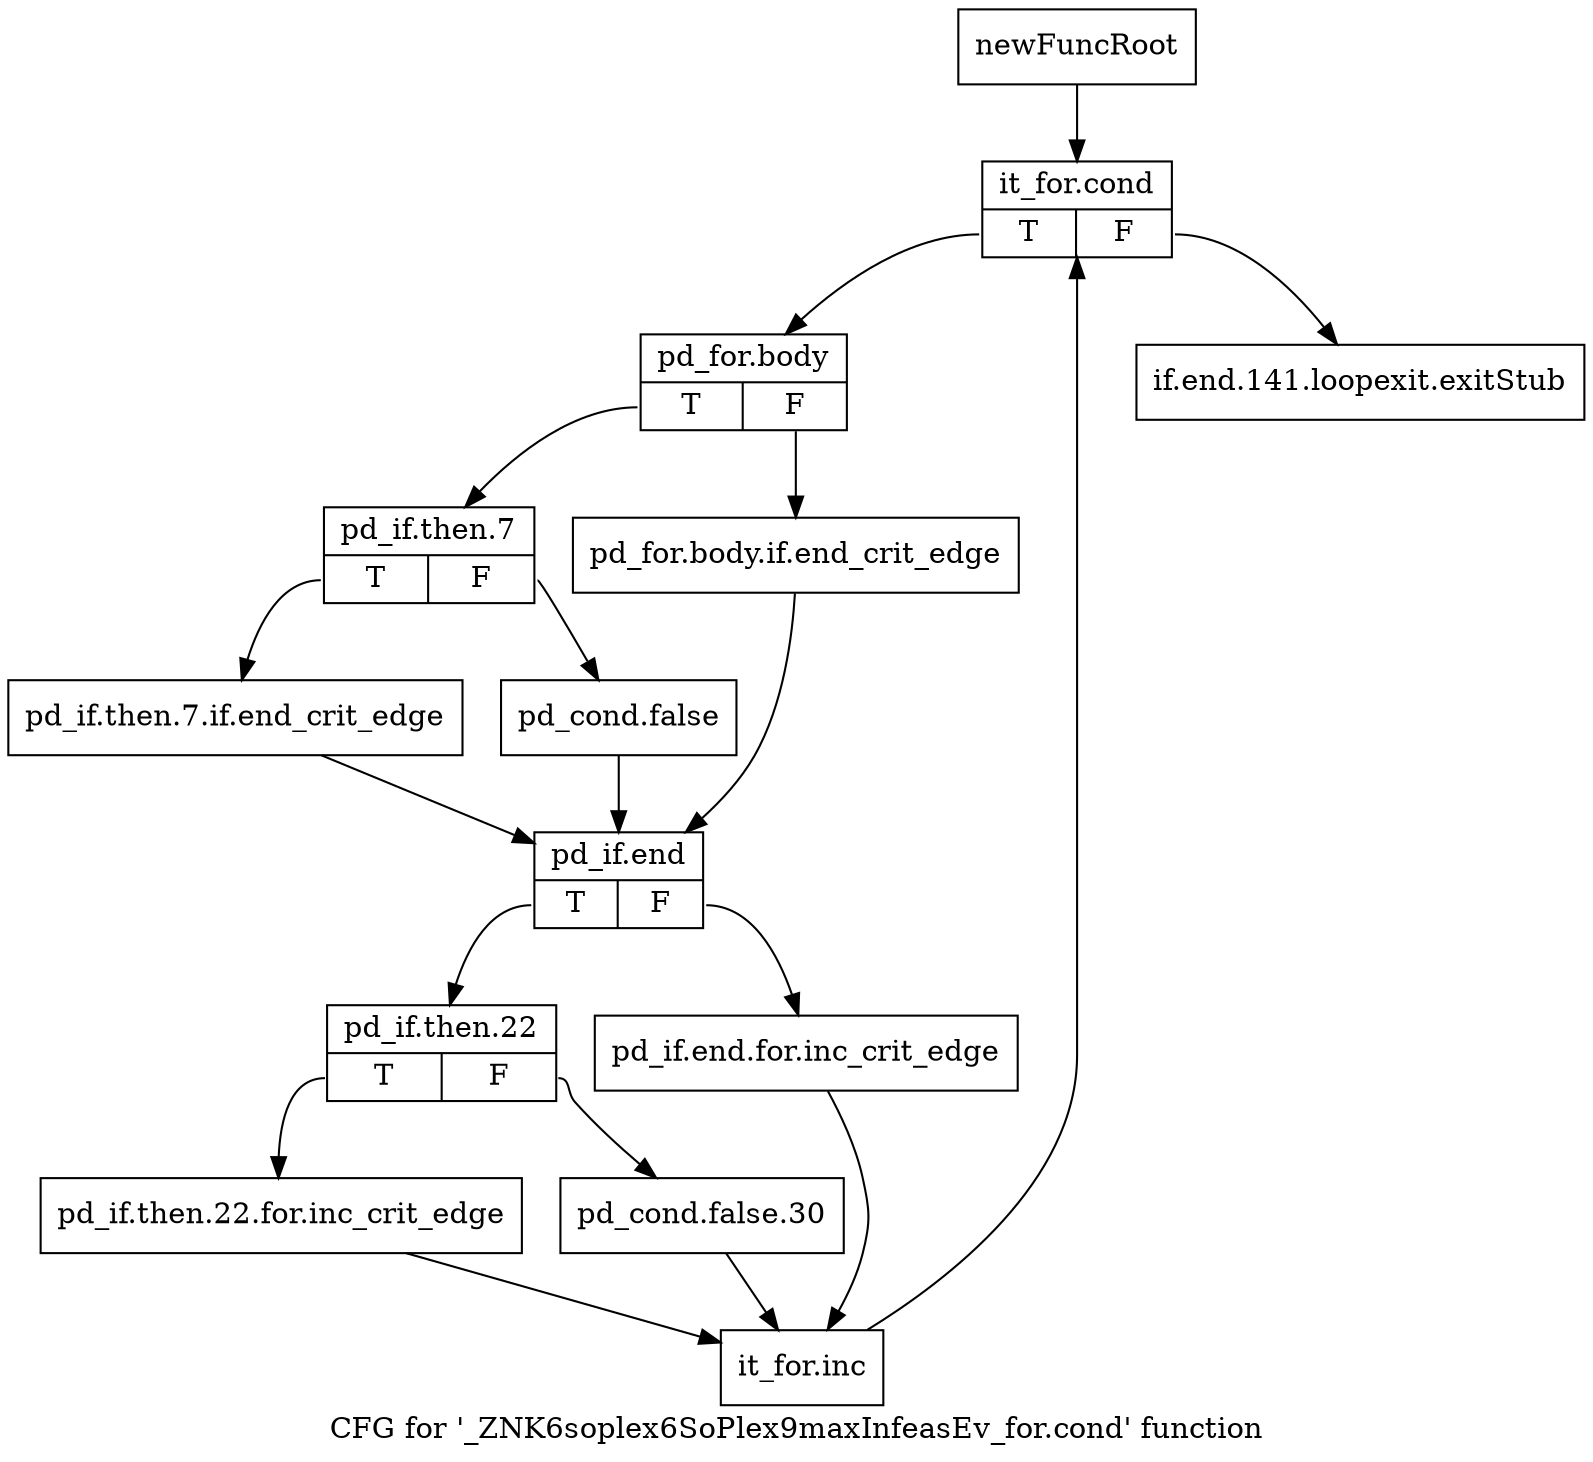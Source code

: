 digraph "CFG for '_ZNK6soplex6SoPlex9maxInfeasEv_for.cond' function" {
	label="CFG for '_ZNK6soplex6SoPlex9maxInfeasEv_for.cond' function";

	Node0x2d35900 [shape=record,label="{newFuncRoot}"];
	Node0x2d35900 -> Node0x2d359a0;
	Node0x2d35950 [shape=record,label="{if.end.141.loopexit.exitStub}"];
	Node0x2d359a0 [shape=record,label="{it_for.cond|{<s0>T|<s1>F}}"];
	Node0x2d359a0:s0 -> Node0x2d359f0;
	Node0x2d359a0:s1 -> Node0x2d35950;
	Node0x2d359f0 [shape=record,label="{pd_for.body|{<s0>T|<s1>F}}"];
	Node0x2d359f0:s0 -> Node0x2d35a90;
	Node0x2d359f0:s1 -> Node0x2d35a40;
	Node0x2d35a40 [shape=record,label="{pd_for.body.if.end_crit_edge}"];
	Node0x2d35a40 -> Node0x2d35b80;
	Node0x2d35a90 [shape=record,label="{pd_if.then.7|{<s0>T|<s1>F}}"];
	Node0x2d35a90:s0 -> Node0x2d35b30;
	Node0x2d35a90:s1 -> Node0x2d35ae0;
	Node0x2d35ae0 [shape=record,label="{pd_cond.false}"];
	Node0x2d35ae0 -> Node0x2d35b80;
	Node0x2d35b30 [shape=record,label="{pd_if.then.7.if.end_crit_edge}"];
	Node0x2d35b30 -> Node0x2d35b80;
	Node0x2d35b80 [shape=record,label="{pd_if.end|{<s0>T|<s1>F}}"];
	Node0x2d35b80:s0 -> Node0x2d35c20;
	Node0x2d35b80:s1 -> Node0x2d35bd0;
	Node0x2d35bd0 [shape=record,label="{pd_if.end.for.inc_crit_edge}"];
	Node0x2d35bd0 -> Node0x2d35d10;
	Node0x2d35c20 [shape=record,label="{pd_if.then.22|{<s0>T|<s1>F}}"];
	Node0x2d35c20:s0 -> Node0x2d35cc0;
	Node0x2d35c20:s1 -> Node0x2d35c70;
	Node0x2d35c70 [shape=record,label="{pd_cond.false.30}"];
	Node0x2d35c70 -> Node0x2d35d10;
	Node0x2d35cc0 [shape=record,label="{pd_if.then.22.for.inc_crit_edge}"];
	Node0x2d35cc0 -> Node0x2d35d10;
	Node0x2d35d10 [shape=record,label="{it_for.inc}"];
	Node0x2d35d10 -> Node0x2d359a0;
}
